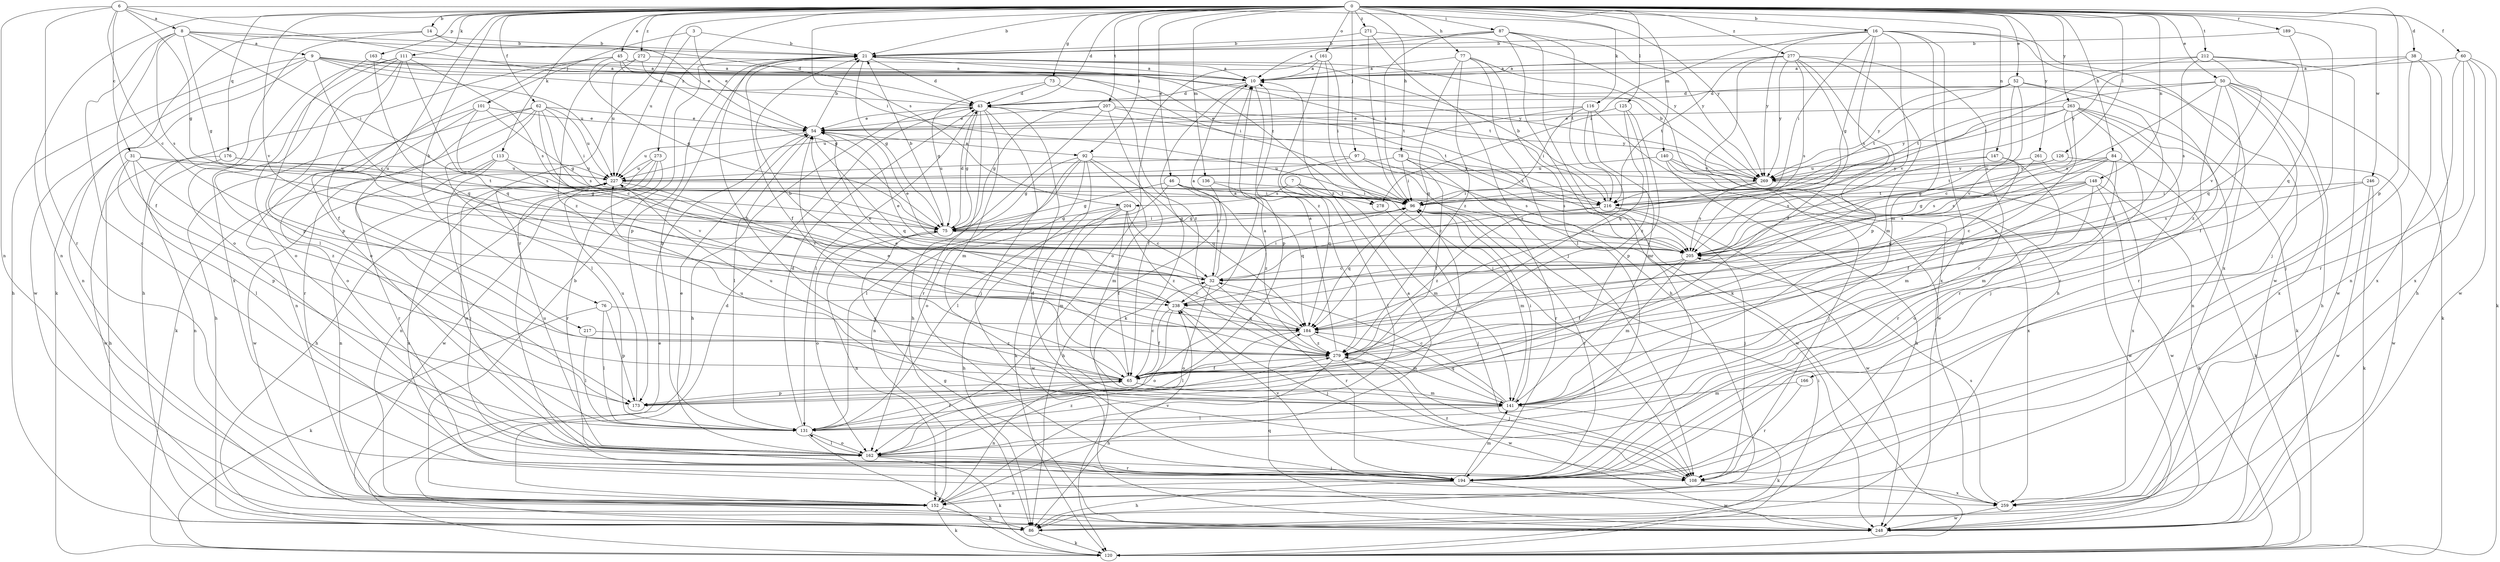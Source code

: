 strict digraph  {
0;
3;
6;
7;
8;
9;
10;
14;
16;
21;
31;
32;
38;
43;
45;
46;
50;
52;
54;
60;
62;
65;
73;
75;
76;
77;
78;
84;
86;
87;
92;
96;
97;
101;
108;
111;
113;
116;
120;
125;
126;
131;
136;
140;
141;
147;
148;
152;
161;
162;
163;
166;
173;
176;
184;
189;
194;
204;
205;
207;
212;
216;
217;
227;
238;
246;
248;
259;
261;
263;
269;
271;
272;
273;
277;
278;
279;
0 -> 14  [label=b];
0 -> 16  [label=b];
0 -> 21  [label=b];
0 -> 38  [label=d];
0 -> 43  [label=d];
0 -> 45  [label=e];
0 -> 46  [label=e];
0 -> 50  [label=e];
0 -> 52  [label=e];
0 -> 60  [label=f];
0 -> 62  [label=f];
0 -> 73  [label=g];
0 -> 76  [label=h];
0 -> 77  [label=h];
0 -> 78  [label=h];
0 -> 84  [label=h];
0 -> 87  [label=i];
0 -> 92  [label=i];
0 -> 97  [label=j];
0 -> 111  [label=k];
0 -> 113  [label=k];
0 -> 116  [label=k];
0 -> 125  [label=l];
0 -> 126  [label=l];
0 -> 136  [label=m];
0 -> 140  [label=m];
0 -> 147  [label=n];
0 -> 148  [label=n];
0 -> 152  [label=n];
0 -> 161  [label=o];
0 -> 163  [label=p];
0 -> 166  [label=p];
0 -> 176  [label=q];
0 -> 189  [label=r];
0 -> 194  [label=r];
0 -> 204  [label=s];
0 -> 207  [label=t];
0 -> 212  [label=t];
0 -> 217  [label=u];
0 -> 238  [label=v];
0 -> 246  [label=w];
0 -> 261  [label=y];
0 -> 263  [label=y];
0 -> 271  [label=z];
0 -> 272  [label=z];
0 -> 273  [label=z];
0 -> 277  [label=z];
3 -> 21  [label=b];
3 -> 54  [label=e];
3 -> 101  [label=j];
3 -> 227  [label=u];
6 -> 8  [label=a];
6 -> 31  [label=c];
6 -> 32  [label=c];
6 -> 75  [label=g];
6 -> 96  [label=i];
6 -> 152  [label=n];
6 -> 194  [label=r];
6 -> 269  [label=y];
7 -> 131  [label=l];
7 -> 141  [label=m];
7 -> 204  [label=s];
7 -> 278  [label=z];
8 -> 9  [label=a];
8 -> 21  [label=b];
8 -> 43  [label=d];
8 -> 65  [label=f];
8 -> 75  [label=g];
8 -> 96  [label=i];
8 -> 162  [label=o];
8 -> 205  [label=s];
9 -> 10  [label=a];
9 -> 32  [label=c];
9 -> 43  [label=d];
9 -> 86  [label=h];
9 -> 152  [label=n];
9 -> 216  [label=t];
9 -> 227  [label=u];
9 -> 248  [label=w];
9 -> 269  [label=y];
10 -> 43  [label=d];
10 -> 120  [label=k];
10 -> 173  [label=p];
14 -> 21  [label=b];
14 -> 54  [label=e];
14 -> 120  [label=k];
14 -> 162  [label=o];
16 -> 21  [label=b];
16 -> 75  [label=g];
16 -> 96  [label=i];
16 -> 141  [label=m];
16 -> 162  [label=o];
16 -> 205  [label=s];
16 -> 238  [label=v];
16 -> 248  [label=w];
16 -> 259  [label=x];
16 -> 269  [label=y];
16 -> 278  [label=z];
21 -> 10  [label=a];
21 -> 43  [label=d];
21 -> 65  [label=f];
21 -> 75  [label=g];
21 -> 173  [label=p];
21 -> 278  [label=z];
31 -> 131  [label=l];
31 -> 173  [label=p];
31 -> 216  [label=t];
31 -> 227  [label=u];
31 -> 248  [label=w];
31 -> 279  [label=z];
32 -> 10  [label=a];
32 -> 54  [label=e];
32 -> 96  [label=i];
32 -> 162  [label=o];
32 -> 194  [label=r];
32 -> 238  [label=v];
38 -> 10  [label=a];
38 -> 86  [label=h];
38 -> 108  [label=j];
38 -> 259  [label=x];
38 -> 269  [label=y];
43 -> 54  [label=e];
43 -> 75  [label=g];
43 -> 86  [label=h];
43 -> 108  [label=j];
43 -> 131  [label=l];
43 -> 141  [label=m];
43 -> 194  [label=r];
43 -> 216  [label=t];
45 -> 10  [label=a];
45 -> 75  [label=g];
45 -> 86  [label=h];
45 -> 96  [label=i];
45 -> 162  [label=o];
45 -> 216  [label=t];
46 -> 32  [label=c];
46 -> 75  [label=g];
46 -> 131  [label=l];
46 -> 205  [label=s];
46 -> 216  [label=t];
46 -> 279  [label=z];
50 -> 43  [label=d];
50 -> 65  [label=f];
50 -> 86  [label=h];
50 -> 120  [label=k];
50 -> 194  [label=r];
50 -> 205  [label=s];
50 -> 216  [label=t];
50 -> 259  [label=x];
50 -> 279  [label=z];
52 -> 43  [label=d];
52 -> 194  [label=r];
52 -> 205  [label=s];
52 -> 216  [label=t];
52 -> 238  [label=v];
52 -> 269  [label=y];
52 -> 279  [label=z];
54 -> 21  [label=b];
54 -> 131  [label=l];
54 -> 184  [label=q];
54 -> 227  [label=u];
54 -> 92  [label=a];
60 -> 10  [label=a];
60 -> 120  [label=k];
60 -> 152  [label=n];
60 -> 194  [label=r];
60 -> 248  [label=w];
60 -> 259  [label=x];
62 -> 32  [label=c];
62 -> 54  [label=e];
62 -> 86  [label=h];
62 -> 96  [label=i];
62 -> 120  [label=k];
62 -> 131  [label=l];
62 -> 194  [label=r];
62 -> 205  [label=s];
62 -> 227  [label=u];
65 -> 10  [label=a];
65 -> 21  [label=b];
65 -> 32  [label=c];
65 -> 54  [label=e];
65 -> 141  [label=m];
65 -> 152  [label=n];
65 -> 173  [label=p];
65 -> 227  [label=u];
73 -> 43  [label=d];
73 -> 75  [label=g];
73 -> 279  [label=z];
75 -> 21  [label=b];
75 -> 43  [label=d];
75 -> 96  [label=i];
75 -> 152  [label=n];
75 -> 162  [label=o];
75 -> 205  [label=s];
76 -> 120  [label=k];
76 -> 131  [label=l];
76 -> 173  [label=p];
76 -> 184  [label=q];
77 -> 10  [label=a];
77 -> 86  [label=h];
77 -> 131  [label=l];
77 -> 184  [label=q];
77 -> 259  [label=x];
77 -> 279  [label=z];
78 -> 65  [label=f];
78 -> 96  [label=i];
78 -> 205  [label=s];
78 -> 227  [label=u];
78 -> 248  [label=w];
84 -> 65  [label=f];
84 -> 75  [label=g];
84 -> 120  [label=k];
84 -> 141  [label=m];
84 -> 184  [label=q];
84 -> 205  [label=s];
84 -> 269  [label=y];
86 -> 120  [label=k];
87 -> 10  [label=a];
87 -> 21  [label=b];
87 -> 96  [label=i];
87 -> 120  [label=k];
87 -> 194  [label=r];
87 -> 216  [label=t];
87 -> 269  [label=y];
92 -> 75  [label=g];
92 -> 120  [label=k];
92 -> 131  [label=l];
92 -> 141  [label=m];
92 -> 152  [label=n];
92 -> 162  [label=o];
92 -> 184  [label=q];
92 -> 269  [label=y];
96 -> 75  [label=g];
96 -> 141  [label=m];
96 -> 184  [label=q];
96 -> 194  [label=r];
97 -> 184  [label=q];
97 -> 194  [label=r];
97 -> 205  [label=s];
97 -> 227  [label=u];
101 -> 54  [label=e];
101 -> 75  [label=g];
101 -> 152  [label=n];
101 -> 162  [label=o];
101 -> 205  [label=s];
108 -> 259  [label=x];
108 -> 279  [label=z];
111 -> 10  [label=a];
111 -> 65  [label=f];
111 -> 131  [label=l];
111 -> 162  [label=o];
111 -> 173  [label=p];
111 -> 184  [label=q];
111 -> 205  [label=s];
111 -> 259  [label=x];
113 -> 108  [label=j];
113 -> 194  [label=r];
113 -> 227  [label=u];
113 -> 238  [label=v];
113 -> 248  [label=w];
116 -> 54  [label=e];
116 -> 96  [label=i];
116 -> 141  [label=m];
116 -> 227  [label=u];
116 -> 248  [label=w];
116 -> 279  [label=z];
120 -> 54  [label=e];
120 -> 96  [label=i];
125 -> 54  [label=e];
125 -> 173  [label=p];
125 -> 184  [label=q];
125 -> 279  [label=z];
126 -> 216  [label=t];
126 -> 248  [label=w];
126 -> 269  [label=y];
131 -> 21  [label=b];
131 -> 43  [label=d];
131 -> 65  [label=f];
131 -> 120  [label=k];
131 -> 162  [label=o];
136 -> 86  [label=h];
136 -> 96  [label=i];
136 -> 184  [label=q];
140 -> 86  [label=h];
140 -> 108  [label=j];
140 -> 227  [label=u];
140 -> 259  [label=x];
140 -> 269  [label=y];
141 -> 32  [label=c];
141 -> 96  [label=i];
141 -> 120  [label=k];
141 -> 131  [label=l];
141 -> 184  [label=q];
141 -> 227  [label=u];
147 -> 141  [label=m];
147 -> 194  [label=r];
147 -> 205  [label=s];
147 -> 227  [label=u];
148 -> 32  [label=c];
148 -> 75  [label=g];
148 -> 120  [label=k];
148 -> 162  [label=o];
148 -> 205  [label=s];
148 -> 216  [label=t];
148 -> 248  [label=w];
152 -> 10  [label=a];
152 -> 21  [label=b];
152 -> 43  [label=d];
152 -> 86  [label=h];
152 -> 120  [label=k];
152 -> 238  [label=v];
161 -> 10  [label=a];
161 -> 96  [label=i];
161 -> 108  [label=j];
161 -> 162  [label=o];
161 -> 279  [label=z];
162 -> 54  [label=e];
162 -> 108  [label=j];
162 -> 120  [label=k];
162 -> 131  [label=l];
162 -> 194  [label=r];
162 -> 227  [label=u];
162 -> 279  [label=z];
163 -> 10  [label=a];
163 -> 173  [label=p];
163 -> 184  [label=q];
166 -> 141  [label=m];
166 -> 194  [label=r];
173 -> 96  [label=i];
173 -> 227  [label=u];
176 -> 75  [label=g];
176 -> 86  [label=h];
176 -> 152  [label=n];
176 -> 227  [label=u];
184 -> 21  [label=b];
184 -> 131  [label=l];
184 -> 141  [label=m];
184 -> 279  [label=z];
189 -> 21  [label=b];
189 -> 108  [label=j];
189 -> 184  [label=q];
194 -> 43  [label=d];
194 -> 86  [label=h];
194 -> 141  [label=m];
194 -> 152  [label=n];
194 -> 238  [label=v];
194 -> 248  [label=w];
204 -> 32  [label=c];
204 -> 65  [label=f];
204 -> 75  [label=g];
204 -> 86  [label=h];
204 -> 141  [label=m];
204 -> 248  [label=w];
204 -> 279  [label=z];
205 -> 32  [label=c];
205 -> 54  [label=e];
205 -> 65  [label=f];
205 -> 141  [label=m];
207 -> 54  [label=e];
207 -> 65  [label=f];
207 -> 75  [label=g];
207 -> 86  [label=h];
207 -> 205  [label=s];
207 -> 269  [label=y];
212 -> 10  [label=a];
212 -> 184  [label=q];
212 -> 205  [label=s];
212 -> 216  [label=t];
212 -> 238  [label=v];
212 -> 248  [label=w];
216 -> 21  [label=b];
216 -> 75  [label=g];
216 -> 108  [label=j];
216 -> 248  [label=w];
216 -> 279  [label=z];
217 -> 131  [label=l];
217 -> 279  [label=z];
227 -> 96  [label=i];
227 -> 152  [label=n];
227 -> 162  [label=o];
227 -> 238  [label=v];
227 -> 259  [label=x];
238 -> 10  [label=a];
238 -> 54  [label=e];
238 -> 65  [label=f];
238 -> 108  [label=j];
238 -> 162  [label=o];
238 -> 184  [label=q];
246 -> 96  [label=i];
246 -> 120  [label=k];
246 -> 205  [label=s];
246 -> 248  [label=w];
248 -> 75  [label=g];
248 -> 184  [label=q];
259 -> 205  [label=s];
259 -> 248  [label=w];
261 -> 205  [label=s];
261 -> 259  [label=x];
261 -> 269  [label=y];
263 -> 32  [label=c];
263 -> 54  [label=e];
263 -> 96  [label=i];
263 -> 108  [label=j];
263 -> 120  [label=k];
263 -> 152  [label=n];
263 -> 194  [label=r];
263 -> 269  [label=y];
263 -> 279  [label=z];
269 -> 21  [label=b];
269 -> 32  [label=c];
269 -> 96  [label=i];
269 -> 205  [label=s];
269 -> 248  [label=w];
271 -> 21  [label=b];
271 -> 96  [label=i];
271 -> 108  [label=j];
271 -> 269  [label=y];
272 -> 10  [label=a];
272 -> 75  [label=g];
272 -> 227  [label=u];
272 -> 279  [label=z];
273 -> 86  [label=h];
273 -> 152  [label=n];
273 -> 194  [label=r];
273 -> 227  [label=u];
273 -> 248  [label=w];
277 -> 10  [label=a];
277 -> 65  [label=f];
277 -> 86  [label=h];
277 -> 141  [label=m];
277 -> 173  [label=p];
277 -> 194  [label=r];
277 -> 205  [label=s];
277 -> 216  [label=t];
277 -> 269  [label=y];
278 -> 108  [label=j];
279 -> 10  [label=a];
279 -> 54  [label=e];
279 -> 65  [label=f];
279 -> 86  [label=h];
279 -> 108  [label=j];
279 -> 248  [label=w];
}
